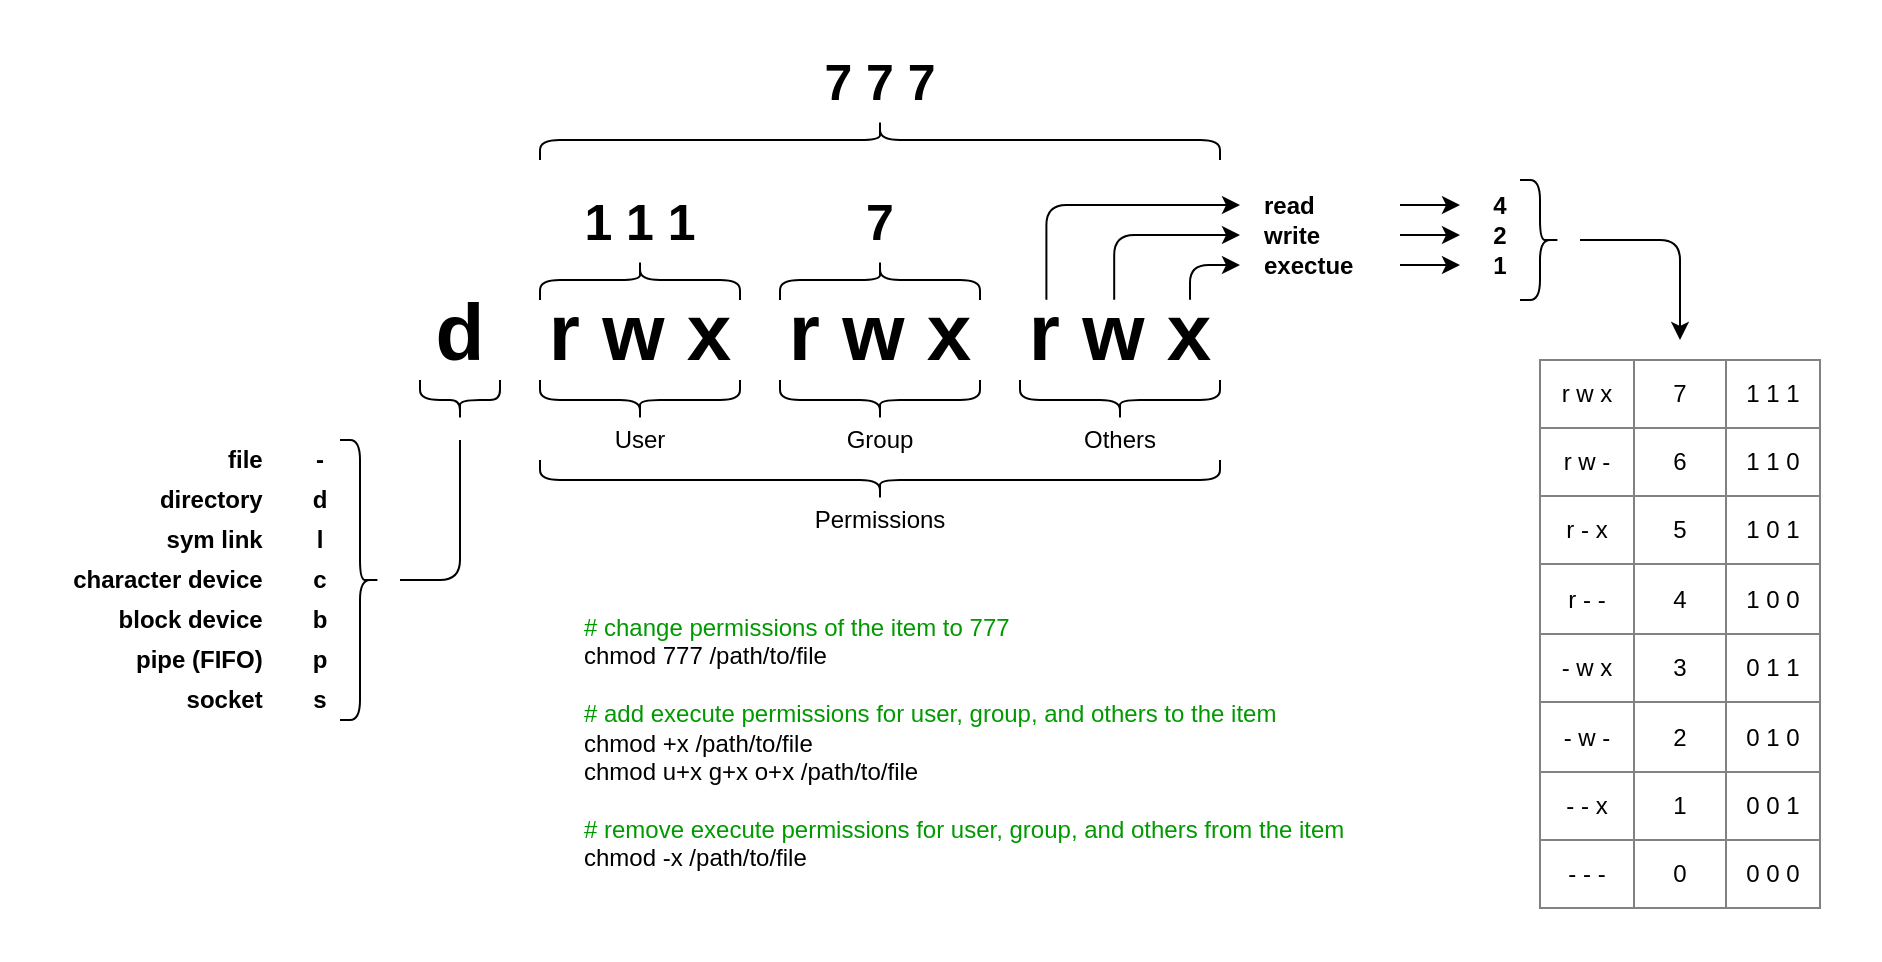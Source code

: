 <mxfile version="24.7.5">
  <diagram name="Page-1" id="dfT_3cfTXJ-I1eOvUrxw">
    <mxGraphModel dx="1416" dy="818" grid="1" gridSize="10" guides="1" tooltips="1" connect="1" arrows="1" fold="1" page="1" pageScale="1" pageWidth="3300" pageHeight="4681" math="0" shadow="0">
      <root>
        <mxCell id="0" />
        <mxCell id="1" parent="0" />
        <mxCell id="9B4mcD3zwjzIk-0Qhn4t-3" value="" style="rounded=0;whiteSpace=wrap;html=1;strokeColor=none;" vertex="1" parent="1">
          <mxGeometry x="350" y="300" width="940" height="480" as="geometry" />
        </mxCell>
        <mxCell id="mTngNyChg6h0ACZQnIlO-2" value="Permissions" style="text;html=1;align=center;verticalAlign=middle;whiteSpace=wrap;rounded=0;" parent="1" vertex="1">
          <mxGeometry x="620" y="550" width="340" height="20" as="geometry" />
        </mxCell>
        <mxCell id="mTngNyChg6h0ACZQnIlO-3" value="User" style="text;html=1;align=center;verticalAlign=middle;whiteSpace=wrap;rounded=0;" parent="1" vertex="1">
          <mxGeometry x="620" y="510" width="100" height="20" as="geometry" />
        </mxCell>
        <mxCell id="mTngNyChg6h0ACZQnIlO-5" value="&lt;font style=&quot;font-size: 40px;&quot;&gt;r w x&lt;/font&gt;" style="text;html=1;align=center;verticalAlign=middle;whiteSpace=wrap;rounded=0;fontStyle=1;fontSize=40;" parent="1" vertex="1">
          <mxGeometry x="620" y="450" width="100" height="30" as="geometry" />
        </mxCell>
        <mxCell id="mTngNyChg6h0ACZQnIlO-10" value="" style="shape=curlyBracket;whiteSpace=wrap;html=1;rounded=1;labelPosition=left;verticalLabelPosition=middle;align=right;verticalAlign=middle;rotation=-180;size=0.5;" parent="1" vertex="1">
          <mxGeometry x="520" y="520" width="20" height="140" as="geometry" />
        </mxCell>
        <mxCell id="mTngNyChg6h0ACZQnIlO-11" value="" style="shape=curlyBracket;whiteSpace=wrap;html=1;rounded=1;labelPosition=left;verticalLabelPosition=middle;align=right;verticalAlign=middle;rotation=-90;" parent="1" vertex="1">
          <mxGeometry x="660" y="450" width="20" height="100" as="geometry" />
        </mxCell>
        <mxCell id="mTngNyChg6h0ACZQnIlO-12" value="Group" style="text;html=1;align=center;verticalAlign=middle;whiteSpace=wrap;rounded=0;" parent="1" vertex="1">
          <mxGeometry x="740" y="510" width="100" height="20" as="geometry" />
        </mxCell>
        <mxCell id="mTngNyChg6h0ACZQnIlO-15" value="Others" style="text;html=1;align=center;verticalAlign=middle;whiteSpace=wrap;rounded=0;" parent="1" vertex="1">
          <mxGeometry x="860" y="510" width="100" height="20" as="geometry" />
        </mxCell>
        <mxCell id="mTngNyChg6h0ACZQnIlO-20" value="&lt;font style=&quot;font-size: 40px;&quot;&gt;&lt;b style=&quot;font-size: 40px;&quot;&gt;d&lt;/b&gt;&lt;/font&gt;" style="text;html=1;align=center;verticalAlign=middle;whiteSpace=wrap;rounded=0;fontSize=40;" parent="1" vertex="1">
          <mxGeometry x="560" y="450" width="40" height="30" as="geometry" />
        </mxCell>
        <mxCell id="mTngNyChg6h0ACZQnIlO-34" value="&lt;font style=&quot;font-size: 40px;&quot;&gt;r w x&lt;/font&gt;" style="text;html=1;align=center;verticalAlign=middle;whiteSpace=wrap;rounded=0;fontStyle=1;fontSize=40;" parent="1" vertex="1">
          <mxGeometry x="740" y="450" width="100" height="30" as="geometry" />
        </mxCell>
        <mxCell id="mTngNyChg6h0ACZQnIlO-35" value="" style="shape=curlyBracket;whiteSpace=wrap;html=1;rounded=1;labelPosition=left;verticalLabelPosition=middle;align=right;verticalAlign=middle;rotation=-90;" parent="1" vertex="1">
          <mxGeometry x="780" y="450" width="20" height="100" as="geometry" />
        </mxCell>
        <mxCell id="mTngNyChg6h0ACZQnIlO-36" value="&lt;font style=&quot;font-size: 40px;&quot;&gt;r w x&lt;/font&gt;" style="text;html=1;align=center;verticalAlign=middle;whiteSpace=wrap;rounded=0;fontStyle=1;fontSize=40;" parent="1" vertex="1">
          <mxGeometry x="860" y="450" width="100" height="30" as="geometry" />
        </mxCell>
        <mxCell id="mTngNyChg6h0ACZQnIlO-37" value="" style="shape=curlyBracket;whiteSpace=wrap;html=1;rounded=1;labelPosition=left;verticalLabelPosition=middle;align=right;verticalAlign=middle;rotation=-90;" parent="1" vertex="1">
          <mxGeometry x="900" y="450" width="20" height="100" as="geometry" />
        </mxCell>
        <mxCell id="mTngNyChg6h0ACZQnIlO-48" value="" style="shape=curlyBracket;whiteSpace=wrap;html=1;rounded=1;labelPosition=left;verticalLabelPosition=middle;align=right;verticalAlign=middle;rotation=-90;" parent="1" vertex="1">
          <mxGeometry x="570" y="480" width="20" height="40" as="geometry" />
        </mxCell>
        <mxCell id="mTngNyChg6h0ACZQnIlO-50" value="" style="shape=curlyBracket;whiteSpace=wrap;html=1;rounded=1;labelPosition=left;verticalLabelPosition=middle;align=right;verticalAlign=middle;rotation=-90;" parent="1" vertex="1">
          <mxGeometry x="780" y="370" width="20" height="340" as="geometry" />
        </mxCell>
        <mxCell id="mTngNyChg6h0ACZQnIlO-51" style="edgeStyle=orthogonalEdgeStyle;rounded=1;orthogonalLoop=1;jettySize=auto;html=1;endArrow=none;endFill=0;curved=0;" parent="1" edge="1">
          <mxGeometry relative="1" as="geometry">
            <mxPoint x="580" y="520" as="sourcePoint" />
            <mxPoint x="550" y="590" as="targetPoint" />
            <Array as="points">
              <mxPoint x="580" y="590" />
            </Array>
          </mxGeometry>
        </mxCell>
        <mxCell id="mTngNyChg6h0ACZQnIlO-54" value="-" style="text;html=1;align=center;verticalAlign=middle;whiteSpace=wrap;rounded=0;fontStyle=1" parent="1" vertex="1">
          <mxGeometry x="500" y="520" width="20" height="20" as="geometry" />
        </mxCell>
        <mxCell id="mTngNyChg6h0ACZQnIlO-55" value="d" style="text;html=1;align=center;verticalAlign=middle;whiteSpace=wrap;rounded=0;fontStyle=1" parent="1" vertex="1">
          <mxGeometry x="500" y="540" width="20" height="20" as="geometry" />
        </mxCell>
        <mxCell id="mTngNyChg6h0ACZQnIlO-57" value="l" style="text;html=1;align=center;verticalAlign=middle;whiteSpace=wrap;rounded=0;fontStyle=1" parent="1" vertex="1">
          <mxGeometry x="500" y="560" width="20" height="20" as="geometry" />
        </mxCell>
        <mxCell id="mTngNyChg6h0ACZQnIlO-58" value="c" style="text;html=1;align=center;verticalAlign=middle;whiteSpace=wrap;rounded=0;fontStyle=1" parent="1" vertex="1">
          <mxGeometry x="500" y="580" width="20" height="20" as="geometry" />
        </mxCell>
        <mxCell id="mTngNyChg6h0ACZQnIlO-59" value="b" style="text;html=1;align=center;verticalAlign=middle;whiteSpace=wrap;rounded=0;fontStyle=1" parent="1" vertex="1">
          <mxGeometry x="500" y="600" width="20" height="20" as="geometry" />
        </mxCell>
        <mxCell id="mTngNyChg6h0ACZQnIlO-60" value="p" style="text;html=1;align=center;verticalAlign=middle;whiteSpace=wrap;rounded=0;fontStyle=1" parent="1" vertex="1">
          <mxGeometry x="500" y="620" width="20" height="20" as="geometry" />
        </mxCell>
        <mxCell id="mTngNyChg6h0ACZQnIlO-61" value="s" style="text;html=1;align=center;verticalAlign=middle;whiteSpace=wrap;rounded=0;fontStyle=1" parent="1" vertex="1">
          <mxGeometry x="500" y="640" width="20" height="20" as="geometry" />
        </mxCell>
        <mxCell id="mTngNyChg6h0ACZQnIlO-63" value="&lt;p data-pm-slice=&quot;1 1 []&quot;&gt;file&amp;nbsp;&amp;nbsp;&lt;/p&gt;" style="text;html=1;align=right;verticalAlign=middle;whiteSpace=wrap;rounded=0;fontStyle=1" parent="1" vertex="1">
          <mxGeometry x="380" y="520" width="110" height="20" as="geometry" />
        </mxCell>
        <mxCell id="mTngNyChg6h0ACZQnIlO-64" value="&lt;p data-pm-slice=&quot;1 1 []&quot;&gt;directory&amp;nbsp;&amp;nbsp;&lt;/p&gt;" style="text;html=1;align=right;verticalAlign=middle;whiteSpace=wrap;rounded=0;fontStyle=1" parent="1" vertex="1">
          <mxGeometry x="380" y="540" width="110" height="20" as="geometry" />
        </mxCell>
        <mxCell id="mTngNyChg6h0ACZQnIlO-65" value="&lt;p data-pm-slice=&quot;1 1 []&quot;&gt;sym link&amp;nbsp;&amp;nbsp;&lt;/p&gt;" style="text;html=1;align=right;verticalAlign=middle;whiteSpace=wrap;rounded=0;fontStyle=1" parent="1" vertex="1">
          <mxGeometry x="380" y="560" width="110" height="20" as="geometry" />
        </mxCell>
        <mxCell id="mTngNyChg6h0ACZQnIlO-66" value="&lt;p data-pm-slice=&quot;1 1 []&quot;&gt;character device&amp;nbsp;&amp;nbsp;&lt;/p&gt;" style="text;html=1;align=right;verticalAlign=middle;whiteSpace=wrap;rounded=0;fontStyle=1" parent="1" vertex="1">
          <mxGeometry x="380" y="580" width="110" height="20" as="geometry" />
        </mxCell>
        <mxCell id="mTngNyChg6h0ACZQnIlO-67" value="&lt;p data-pm-slice=&quot;1 1 []&quot;&gt;block device&amp;nbsp;&amp;nbsp;&lt;/p&gt;" style="text;html=1;align=right;verticalAlign=middle;whiteSpace=wrap;rounded=0;fontStyle=1" parent="1" vertex="1">
          <mxGeometry x="380" y="600" width="110" height="20" as="geometry" />
        </mxCell>
        <mxCell id="mTngNyChg6h0ACZQnIlO-68" value="&lt;p data-pm-slice=&quot;1 1 []&quot;&gt;pipe (FIFO)&amp;nbsp;&amp;nbsp;&lt;br&gt;&lt;/p&gt;" style="text;html=1;align=right;verticalAlign=middle;whiteSpace=wrap;rounded=0;fontStyle=1" parent="1" vertex="1">
          <mxGeometry x="380" y="620" width="110" height="20" as="geometry" />
        </mxCell>
        <mxCell id="mTngNyChg6h0ACZQnIlO-69" value="&lt;p data-pm-slice=&quot;1 1 []&quot;&gt;socket&amp;nbsp;&amp;nbsp;&lt;/p&gt;" style="text;html=1;align=right;verticalAlign=middle;whiteSpace=wrap;rounded=0;fontStyle=1" parent="1" vertex="1">
          <mxGeometry x="380" y="640" width="110" height="20" as="geometry" />
        </mxCell>
        <mxCell id="mTngNyChg6h0ACZQnIlO-77" value="&lt;font style=&quot;font-size: 25px;&quot;&gt;1 1 1&lt;/font&gt;" style="text;html=1;align=center;verticalAlign=middle;whiteSpace=wrap;rounded=0;fontStyle=1;fontSize=25;" parent="1" vertex="1">
          <mxGeometry x="620" y="390" width="100" height="40" as="geometry" />
        </mxCell>
        <mxCell id="mTngNyChg6h0ACZQnIlO-81" value="" style="endArrow=classic;html=1;rounded=1;entryX=0;entryY=0.5;entryDx=0;entryDy=0;exitX=0.85;exitY=-0.003;exitDx=0;exitDy=0;edgeStyle=orthogonalEdgeStyle;curved=0;endFill=1;exitPerimeter=0;" parent="1" source="mTngNyChg6h0ACZQnIlO-36" target="mTngNyChg6h0ACZQnIlO-83" edge="1">
          <mxGeometry width="50" height="50" relative="1" as="geometry">
            <mxPoint x="944.8" y="459.4" as="sourcePoint" />
            <mxPoint x="1000" y="415" as="targetPoint" />
          </mxGeometry>
        </mxCell>
        <mxCell id="mTngNyChg6h0ACZQnIlO-94" style="edgeStyle=orthogonalEdgeStyle;rounded=0;orthogonalLoop=1;jettySize=auto;html=1;exitX=1;exitY=0.5;exitDx=0;exitDy=0;entryX=0;entryY=0.5;entryDx=0;entryDy=0;" parent="1" source="mTngNyChg6h0ACZQnIlO-83" target="mTngNyChg6h0ACZQnIlO-89" edge="1">
          <mxGeometry relative="1" as="geometry">
            <mxPoint x="1050" y="432.5" as="sourcePoint" />
          </mxGeometry>
        </mxCell>
        <mxCell id="mTngNyChg6h0ACZQnIlO-83" value="&amp;nbsp; &amp;nbsp;exectue" style="text;html=1;align=left;verticalAlign=middle;whiteSpace=wrap;rounded=0;fontStyle=1" parent="1" vertex="1">
          <mxGeometry x="970" y="425" width="80" height="15" as="geometry" />
        </mxCell>
        <mxCell id="mTngNyChg6h0ACZQnIlO-85" style="edgeStyle=orthogonalEdgeStyle;rounded=1;orthogonalLoop=1;jettySize=auto;html=1;entryX=0;entryY=0.5;entryDx=0;entryDy=0;exitX=0.471;exitY=-0.005;exitDx=0;exitDy=0;curved=0;endArrow=classic;endFill=1;exitPerimeter=0;" parent="1" source="mTngNyChg6h0ACZQnIlO-36" target="mTngNyChg6h0ACZQnIlO-87" edge="1">
          <mxGeometry relative="1" as="geometry">
            <mxPoint x="907.0" y="460.0" as="sourcePoint" />
            <mxPoint x="970" y="420" as="targetPoint" />
          </mxGeometry>
        </mxCell>
        <mxCell id="mTngNyChg6h0ACZQnIlO-86" style="edgeStyle=orthogonalEdgeStyle;rounded=1;orthogonalLoop=1;jettySize=auto;html=1;exitX=0.132;exitY=-0.003;exitDx=0;exitDy=0;curved=0;endArrow=classic;endFill=1;entryX=0;entryY=0.5;entryDx=0;entryDy=0;exitPerimeter=0;" parent="1" source="mTngNyChg6h0ACZQnIlO-36" target="mTngNyChg6h0ACZQnIlO-88" edge="1">
          <mxGeometry relative="1" as="geometry">
            <mxPoint x="873" y="460" as="sourcePoint" />
            <mxPoint x="970" y="410" as="targetPoint" />
          </mxGeometry>
        </mxCell>
        <mxCell id="mTngNyChg6h0ACZQnIlO-93" style="edgeStyle=orthogonalEdgeStyle;rounded=0;orthogonalLoop=1;jettySize=auto;html=1;exitX=1;exitY=0.5;exitDx=0;exitDy=0;entryX=0;entryY=0.5;entryDx=0;entryDy=0;" parent="1" source="mTngNyChg6h0ACZQnIlO-87" target="mTngNyChg6h0ACZQnIlO-90" edge="1">
          <mxGeometry relative="1" as="geometry">
            <mxPoint x="1050" y="417.5" as="sourcePoint" />
          </mxGeometry>
        </mxCell>
        <mxCell id="mTngNyChg6h0ACZQnIlO-87" value="&amp;nbsp; &amp;nbsp;write" style="text;html=1;align=left;verticalAlign=middle;whiteSpace=wrap;rounded=0;fontStyle=1" parent="1" vertex="1">
          <mxGeometry x="970" y="410" width="80" height="15" as="geometry" />
        </mxCell>
        <mxCell id="mTngNyChg6h0ACZQnIlO-92" style="edgeStyle=orthogonalEdgeStyle;rounded=0;orthogonalLoop=1;jettySize=auto;html=1;exitX=1;exitY=0.5;exitDx=0;exitDy=0;entryX=0;entryY=0.5;entryDx=0;entryDy=0;" parent="1" source="mTngNyChg6h0ACZQnIlO-88" target="mTngNyChg6h0ACZQnIlO-91" edge="1">
          <mxGeometry relative="1" as="geometry">
            <mxPoint x="1050" y="402.5" as="sourcePoint" />
          </mxGeometry>
        </mxCell>
        <mxCell id="mTngNyChg6h0ACZQnIlO-88" value="&amp;nbsp; &amp;nbsp;read" style="text;html=1;align=left;verticalAlign=middle;whiteSpace=wrap;rounded=0;fontStyle=1" parent="1" vertex="1">
          <mxGeometry x="970" y="395" width="80" height="15" as="geometry" />
        </mxCell>
        <mxCell id="mTngNyChg6h0ACZQnIlO-89" value="1" style="text;html=1;align=center;verticalAlign=middle;whiteSpace=wrap;rounded=0;fontStyle=1" parent="1" vertex="1">
          <mxGeometry x="1080" y="425" width="40" height="15" as="geometry" />
        </mxCell>
        <mxCell id="mTngNyChg6h0ACZQnIlO-90" value="2" style="text;html=1;align=center;verticalAlign=middle;whiteSpace=wrap;rounded=0;fontStyle=1" parent="1" vertex="1">
          <mxGeometry x="1080" y="410" width="40" height="15" as="geometry" />
        </mxCell>
        <mxCell id="mTngNyChg6h0ACZQnIlO-91" value="4" style="text;html=1;align=center;verticalAlign=middle;whiteSpace=wrap;rounded=0;fontStyle=1" parent="1" vertex="1">
          <mxGeometry x="1080" y="395" width="40" height="15" as="geometry" />
        </mxCell>
        <mxCell id="mTngNyChg6h0ACZQnIlO-95" value="" style="childLayout=tableLayout;recursiveResize=0;shadow=0;fillColor=none;strokeWidth=1;strokeColor=#828282;" parent="1" vertex="1">
          <mxGeometry x="1120" y="480" width="140" height="274" as="geometry" />
        </mxCell>
        <mxCell id="mTngNyChg6h0ACZQnIlO-96" value="" style="shape=tableRow;horizontal=0;startSize=0;swimlaneHead=0;swimlaneBody=0;top=0;left=0;bottom=0;right=0;dropTarget=0;collapsible=0;recursiveResize=0;expand=0;fontStyle=0;fillColor=none;strokeColor=#828282;" parent="mTngNyChg6h0ACZQnIlO-95" vertex="1">
          <mxGeometry width="140" height="34" as="geometry" />
        </mxCell>
        <mxCell id="mTngNyChg6h0ACZQnIlO-97" value="r w x" style="connectable=0;recursiveResize=0;strokeColor=#828282;fillColor=none;align=center;whiteSpace=wrap;html=1;" parent="mTngNyChg6h0ACZQnIlO-96" vertex="1">
          <mxGeometry width="47" height="34" as="geometry">
            <mxRectangle width="47" height="34" as="alternateBounds" />
          </mxGeometry>
        </mxCell>
        <mxCell id="mTngNyChg6h0ACZQnIlO-98" value="7" style="connectable=0;recursiveResize=0;strokeColor=#828282;fillColor=none;align=center;whiteSpace=wrap;html=1;" parent="mTngNyChg6h0ACZQnIlO-96" vertex="1">
          <mxGeometry x="47" width="46" height="34" as="geometry">
            <mxRectangle width="46" height="34" as="alternateBounds" />
          </mxGeometry>
        </mxCell>
        <mxCell id="mTngNyChg6h0ACZQnIlO-99" value="1 1 1" style="connectable=0;recursiveResize=0;strokeColor=#828282;fillColor=none;align=center;whiteSpace=wrap;html=1;" parent="mTngNyChg6h0ACZQnIlO-96" vertex="1">
          <mxGeometry x="93" width="47" height="34" as="geometry">
            <mxRectangle width="47" height="34" as="alternateBounds" />
          </mxGeometry>
        </mxCell>
        <mxCell id="mTngNyChg6h0ACZQnIlO-100" style="shape=tableRow;horizontal=0;startSize=0;swimlaneHead=0;swimlaneBody=0;top=0;left=0;bottom=0;right=0;dropTarget=0;collapsible=0;recursiveResize=0;expand=0;fontStyle=0;fillColor=none;strokeColor=#828282;" parent="mTngNyChg6h0ACZQnIlO-95" vertex="1">
          <mxGeometry y="34" width="140" height="34" as="geometry" />
        </mxCell>
        <mxCell id="mTngNyChg6h0ACZQnIlO-101" value="r w -" style="connectable=0;recursiveResize=0;strokeColor=#828282;fillColor=none;align=center;whiteSpace=wrap;html=1;" parent="mTngNyChg6h0ACZQnIlO-100" vertex="1">
          <mxGeometry width="47" height="34" as="geometry">
            <mxRectangle width="47" height="34" as="alternateBounds" />
          </mxGeometry>
        </mxCell>
        <mxCell id="mTngNyChg6h0ACZQnIlO-102" value="6" style="connectable=0;recursiveResize=0;strokeColor=#828282;fillColor=none;align=center;whiteSpace=wrap;html=1;" parent="mTngNyChg6h0ACZQnIlO-100" vertex="1">
          <mxGeometry x="47" width="46" height="34" as="geometry">
            <mxRectangle width="46" height="34" as="alternateBounds" />
          </mxGeometry>
        </mxCell>
        <mxCell id="mTngNyChg6h0ACZQnIlO-103" value="1 1 0" style="connectable=0;recursiveResize=0;strokeColor=#828282;fillColor=none;align=center;whiteSpace=wrap;html=1;" parent="mTngNyChg6h0ACZQnIlO-100" vertex="1">
          <mxGeometry x="93" width="47" height="34" as="geometry">
            <mxRectangle width="47" height="34" as="alternateBounds" />
          </mxGeometry>
        </mxCell>
        <mxCell id="mTngNyChg6h0ACZQnIlO-104" style="shape=tableRow;horizontal=0;startSize=0;swimlaneHead=0;swimlaneBody=0;top=0;left=0;bottom=0;right=0;dropTarget=0;collapsible=0;recursiveResize=0;expand=0;fontStyle=0;fillColor=none;strokeColor=#828282;" parent="mTngNyChg6h0ACZQnIlO-95" vertex="1">
          <mxGeometry y="68" width="140" height="34" as="geometry" />
        </mxCell>
        <mxCell id="mTngNyChg6h0ACZQnIlO-105" value="r - x" style="connectable=0;recursiveResize=0;strokeColor=#828282;fillColor=none;align=center;whiteSpace=wrap;html=1;" parent="mTngNyChg6h0ACZQnIlO-104" vertex="1">
          <mxGeometry width="47" height="34" as="geometry">
            <mxRectangle width="47" height="34" as="alternateBounds" />
          </mxGeometry>
        </mxCell>
        <mxCell id="mTngNyChg6h0ACZQnIlO-106" value="5" style="connectable=0;recursiveResize=0;strokeColor=#828282;fillColor=none;align=center;whiteSpace=wrap;html=1;" parent="mTngNyChg6h0ACZQnIlO-104" vertex="1">
          <mxGeometry x="47" width="46" height="34" as="geometry">
            <mxRectangle width="46" height="34" as="alternateBounds" />
          </mxGeometry>
        </mxCell>
        <mxCell id="mTngNyChg6h0ACZQnIlO-107" value="1 0 1" style="connectable=0;recursiveResize=0;strokeColor=#828282;fillColor=none;align=center;whiteSpace=wrap;html=1;" parent="mTngNyChg6h0ACZQnIlO-104" vertex="1">
          <mxGeometry x="93" width="47" height="34" as="geometry">
            <mxRectangle width="47" height="34" as="alternateBounds" />
          </mxGeometry>
        </mxCell>
        <mxCell id="mTngNyChg6h0ACZQnIlO-117" style="shape=tableRow;horizontal=0;startSize=0;swimlaneHead=0;swimlaneBody=0;top=0;left=0;bottom=0;right=0;dropTarget=0;collapsible=0;recursiveResize=0;expand=0;fontStyle=0;fillColor=none;strokeColor=#828282;" parent="mTngNyChg6h0ACZQnIlO-95" vertex="1">
          <mxGeometry y="102" width="140" height="35" as="geometry" />
        </mxCell>
        <mxCell id="mTngNyChg6h0ACZQnIlO-118" value="r - -" style="connectable=0;recursiveResize=0;strokeColor=#828282;fillColor=none;align=center;whiteSpace=wrap;html=1;" parent="mTngNyChg6h0ACZQnIlO-117" vertex="1">
          <mxGeometry width="47" height="35" as="geometry">
            <mxRectangle width="47" height="35" as="alternateBounds" />
          </mxGeometry>
        </mxCell>
        <mxCell id="mTngNyChg6h0ACZQnIlO-119" value="4" style="connectable=0;recursiveResize=0;strokeColor=#828282;fillColor=none;align=center;whiteSpace=wrap;html=1;" parent="mTngNyChg6h0ACZQnIlO-117" vertex="1">
          <mxGeometry x="47" width="46" height="35" as="geometry">
            <mxRectangle width="46" height="35" as="alternateBounds" />
          </mxGeometry>
        </mxCell>
        <mxCell id="mTngNyChg6h0ACZQnIlO-120" value="1 0 0" style="connectable=0;recursiveResize=0;strokeColor=#828282;fillColor=none;align=center;whiteSpace=wrap;html=1;" parent="mTngNyChg6h0ACZQnIlO-117" vertex="1">
          <mxGeometry x="93" width="47" height="35" as="geometry">
            <mxRectangle width="47" height="35" as="alternateBounds" />
          </mxGeometry>
        </mxCell>
        <mxCell id="mTngNyChg6h0ACZQnIlO-121" style="shape=tableRow;horizontal=0;startSize=0;swimlaneHead=0;swimlaneBody=0;top=0;left=0;bottom=0;right=0;dropTarget=0;collapsible=0;recursiveResize=0;expand=0;fontStyle=0;fillColor=none;strokeColor=#828282;" parent="mTngNyChg6h0ACZQnIlO-95" vertex="1">
          <mxGeometry y="137" width="140" height="34" as="geometry" />
        </mxCell>
        <mxCell id="mTngNyChg6h0ACZQnIlO-122" value="- w x" style="connectable=0;recursiveResize=0;strokeColor=#828282;fillColor=none;align=center;whiteSpace=wrap;html=1;" parent="mTngNyChg6h0ACZQnIlO-121" vertex="1">
          <mxGeometry width="47" height="34" as="geometry">
            <mxRectangle width="47" height="34" as="alternateBounds" />
          </mxGeometry>
        </mxCell>
        <mxCell id="mTngNyChg6h0ACZQnIlO-123" value="3" style="connectable=0;recursiveResize=0;strokeColor=#828282;fillColor=none;align=center;whiteSpace=wrap;html=1;" parent="mTngNyChg6h0ACZQnIlO-121" vertex="1">
          <mxGeometry x="47" width="46" height="34" as="geometry">
            <mxRectangle width="46" height="34" as="alternateBounds" />
          </mxGeometry>
        </mxCell>
        <mxCell id="mTngNyChg6h0ACZQnIlO-124" value="0 1 1" style="connectable=0;recursiveResize=0;strokeColor=#828282;fillColor=none;align=center;whiteSpace=wrap;html=1;" parent="mTngNyChg6h0ACZQnIlO-121" vertex="1">
          <mxGeometry x="93" width="47" height="34" as="geometry">
            <mxRectangle width="47" height="34" as="alternateBounds" />
          </mxGeometry>
        </mxCell>
        <mxCell id="mTngNyChg6h0ACZQnIlO-125" style="shape=tableRow;horizontal=0;startSize=0;swimlaneHead=0;swimlaneBody=0;top=0;left=0;bottom=0;right=0;dropTarget=0;collapsible=0;recursiveResize=0;expand=0;fontStyle=0;fillColor=none;strokeColor=#828282;" parent="mTngNyChg6h0ACZQnIlO-95" vertex="1">
          <mxGeometry y="171" width="140" height="35" as="geometry" />
        </mxCell>
        <mxCell id="mTngNyChg6h0ACZQnIlO-126" value="- w -" style="connectable=0;recursiveResize=0;strokeColor=#828282;fillColor=none;align=center;whiteSpace=wrap;html=1;" parent="mTngNyChg6h0ACZQnIlO-125" vertex="1">
          <mxGeometry width="47" height="35" as="geometry">
            <mxRectangle width="47" height="35" as="alternateBounds" />
          </mxGeometry>
        </mxCell>
        <mxCell id="mTngNyChg6h0ACZQnIlO-127" value="2" style="connectable=0;recursiveResize=0;strokeColor=#828282;fillColor=none;align=center;whiteSpace=wrap;html=1;" parent="mTngNyChg6h0ACZQnIlO-125" vertex="1">
          <mxGeometry x="47" width="46" height="35" as="geometry">
            <mxRectangle width="46" height="35" as="alternateBounds" />
          </mxGeometry>
        </mxCell>
        <mxCell id="mTngNyChg6h0ACZQnIlO-128" value="0 1 0" style="connectable=0;recursiveResize=0;strokeColor=#828282;fillColor=none;align=center;whiteSpace=wrap;html=1;" parent="mTngNyChg6h0ACZQnIlO-125" vertex="1">
          <mxGeometry x="93" width="47" height="35" as="geometry">
            <mxRectangle width="47" height="35" as="alternateBounds" />
          </mxGeometry>
        </mxCell>
        <mxCell id="mTngNyChg6h0ACZQnIlO-129" style="shape=tableRow;horizontal=0;startSize=0;swimlaneHead=0;swimlaneBody=0;top=0;left=0;bottom=0;right=0;dropTarget=0;collapsible=0;recursiveResize=0;expand=0;fontStyle=0;fillColor=none;strokeColor=#828282;" parent="mTngNyChg6h0ACZQnIlO-95" vertex="1">
          <mxGeometry y="206" width="140" height="34" as="geometry" />
        </mxCell>
        <mxCell id="mTngNyChg6h0ACZQnIlO-130" value="- - x" style="connectable=0;recursiveResize=0;strokeColor=#828282;fillColor=none;align=center;whiteSpace=wrap;html=1;" parent="mTngNyChg6h0ACZQnIlO-129" vertex="1">
          <mxGeometry width="47" height="34" as="geometry">
            <mxRectangle width="47" height="34" as="alternateBounds" />
          </mxGeometry>
        </mxCell>
        <mxCell id="mTngNyChg6h0ACZQnIlO-131" value="1" style="connectable=0;recursiveResize=0;strokeColor=#828282;fillColor=none;align=center;whiteSpace=wrap;html=1;" parent="mTngNyChg6h0ACZQnIlO-129" vertex="1">
          <mxGeometry x="47" width="46" height="34" as="geometry">
            <mxRectangle width="46" height="34" as="alternateBounds" />
          </mxGeometry>
        </mxCell>
        <mxCell id="mTngNyChg6h0ACZQnIlO-132" value="0 0 1" style="connectable=0;recursiveResize=0;strokeColor=#828282;fillColor=none;align=center;whiteSpace=wrap;html=1;" parent="mTngNyChg6h0ACZQnIlO-129" vertex="1">
          <mxGeometry x="93" width="47" height="34" as="geometry">
            <mxRectangle width="47" height="34" as="alternateBounds" />
          </mxGeometry>
        </mxCell>
        <mxCell id="degWy8N9L_69Awmi3mUX-4" style="shape=tableRow;horizontal=0;startSize=0;swimlaneHead=0;swimlaneBody=0;top=0;left=0;bottom=0;right=0;dropTarget=0;collapsible=0;recursiveResize=0;expand=0;fontStyle=0;fillColor=none;strokeColor=#828282;" parent="mTngNyChg6h0ACZQnIlO-95" vertex="1">
          <mxGeometry y="240" width="140" height="34" as="geometry" />
        </mxCell>
        <mxCell id="degWy8N9L_69Awmi3mUX-5" value="- - -" style="connectable=0;recursiveResize=0;strokeColor=#828282;fillColor=none;align=center;whiteSpace=wrap;html=1;" parent="degWy8N9L_69Awmi3mUX-4" vertex="1">
          <mxGeometry width="47" height="34" as="geometry">
            <mxRectangle width="47" height="34" as="alternateBounds" />
          </mxGeometry>
        </mxCell>
        <mxCell id="degWy8N9L_69Awmi3mUX-6" value="0" style="connectable=0;recursiveResize=0;strokeColor=#828282;fillColor=none;align=center;whiteSpace=wrap;html=1;" parent="degWy8N9L_69Awmi3mUX-4" vertex="1">
          <mxGeometry x="47" width="46" height="34" as="geometry">
            <mxRectangle width="46" height="34" as="alternateBounds" />
          </mxGeometry>
        </mxCell>
        <mxCell id="degWy8N9L_69Awmi3mUX-7" value="0 0 0" style="connectable=0;recursiveResize=0;strokeColor=#828282;fillColor=none;align=center;whiteSpace=wrap;html=1;" parent="degWy8N9L_69Awmi3mUX-4" vertex="1">
          <mxGeometry x="93" width="47" height="34" as="geometry">
            <mxRectangle width="47" height="34" as="alternateBounds" />
          </mxGeometry>
        </mxCell>
        <mxCell id="mTngNyChg6h0ACZQnIlO-137" value="" style="shape=curlyBracket;whiteSpace=wrap;html=1;rounded=1;labelPosition=left;verticalLabelPosition=middle;align=right;verticalAlign=middle;rotation=-180;" parent="1" vertex="1">
          <mxGeometry x="1110" y="390" width="20" height="60" as="geometry" />
        </mxCell>
        <mxCell id="mTngNyChg6h0ACZQnIlO-138" style="edgeStyle=orthogonalEdgeStyle;rounded=1;orthogonalLoop=1;jettySize=auto;html=1;curved=0;" parent="1" edge="1">
          <mxGeometry relative="1" as="geometry">
            <mxPoint x="1140" y="420" as="sourcePoint" />
            <mxPoint x="1190" y="470" as="targetPoint" />
            <Array as="points">
              <mxPoint x="1190" y="420" />
            </Array>
          </mxGeometry>
        </mxCell>
        <mxCell id="degWy8N9L_69Awmi3mUX-1" value="&lt;font style=&quot;font-size: 25px;&quot;&gt;7&lt;/font&gt;" style="text;html=1;align=center;verticalAlign=middle;whiteSpace=wrap;rounded=0;fontStyle=1;fontSize=25;" parent="1" vertex="1">
          <mxGeometry x="740" y="390" width="100" height="40" as="geometry" />
        </mxCell>
        <mxCell id="degWy8N9L_69Awmi3mUX-3" value="&lt;div&gt;&lt;font color=&quot;#009900&quot;&gt;# change permissions of the item to 777&lt;/font&gt;&lt;/div&gt;chmod 777 /path/to/file&lt;div&gt;&lt;br&gt;&lt;/div&gt;&lt;div&gt;&lt;font color=&quot;#009900&quot;&gt;# add execute permissions for user, group, and others to the item&lt;/font&gt;&lt;/div&gt;&lt;div&gt;chmod +x /path/to/file&lt;/div&gt;&lt;div&gt;chmod u+x g+x o+x /path/to/file&lt;/div&gt;&lt;div&gt;&lt;br&gt;&lt;/div&gt;&lt;div&gt;&lt;div&gt;&lt;font color=&quot;#009900&quot;&gt;# remove execute permissions for user, group, and others from the item&lt;/font&gt;&lt;/div&gt;&lt;/div&gt;&lt;div&gt;chmod -x /path/to/file&lt;/div&gt;" style="text;html=1;align=left;verticalAlign=top;whiteSpace=wrap;rounded=0;" parent="1" vertex="1">
          <mxGeometry x="640" y="600" width="400" height="160" as="geometry" />
        </mxCell>
        <mxCell id="degWy8N9L_69Awmi3mUX-8" value="" style="shape=curlyBracket;whiteSpace=wrap;html=1;rounded=1;labelPosition=left;verticalLabelPosition=middle;align=right;verticalAlign=middle;rotation=90;" parent="1" vertex="1">
          <mxGeometry x="780" y="200" width="20" height="340" as="geometry" />
        </mxCell>
        <mxCell id="degWy8N9L_69Awmi3mUX-9" value="&lt;font style=&quot;font-size: 25px;&quot;&gt;7 7 7&lt;/font&gt;" style="text;html=1;align=center;verticalAlign=middle;whiteSpace=wrap;rounded=0;fontStyle=1;fontSize=25;" parent="1" vertex="1">
          <mxGeometry x="740" y="320" width="100" height="40" as="geometry" />
        </mxCell>
        <mxCell id="9B4mcD3zwjzIk-0Qhn4t-1" value="" style="shape=curlyBracket;whiteSpace=wrap;html=1;rounded=1;labelPosition=left;verticalLabelPosition=middle;align=right;verticalAlign=middle;rotation=90;" vertex="1" parent="1">
          <mxGeometry x="660" y="390" width="20" height="100" as="geometry" />
        </mxCell>
        <mxCell id="9B4mcD3zwjzIk-0Qhn4t-2" value="" style="shape=curlyBracket;whiteSpace=wrap;html=1;rounded=1;labelPosition=left;verticalLabelPosition=middle;align=right;verticalAlign=middle;rotation=90;" vertex="1" parent="1">
          <mxGeometry x="780" y="390" width="20" height="100" as="geometry" />
        </mxCell>
      </root>
    </mxGraphModel>
  </diagram>
</mxfile>
